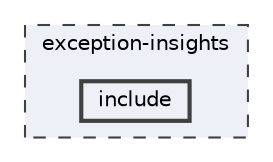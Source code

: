 digraph "/home/mchan/Senior_Project/exception-insights/include"
{
 // LATEX_PDF_SIZE
  bgcolor="transparent";
  edge [fontname=Helvetica,fontsize=10,labelfontname=Helvetica,labelfontsize=10];
  node [fontname=Helvetica,fontsize=10,shape=box,height=0.2,width=0.4];
  compound=true
  subgraph clusterdir_d4732b30f34b9249a2d2b0c68779abf6 {
    graph [ bgcolor="#edf0f7", pencolor="grey25", label="exception-insights", fontname=Helvetica,fontsize=10 style="filled,dashed", URL="dir_d4732b30f34b9249a2d2b0c68779abf6.html",tooltip=""]
  dir_aa18d1cec4550cd4291ea0d8daa6d897 [label="include", fillcolor="#edf0f7", color="grey25", style="filled,bold", URL="dir_aa18d1cec4550cd4291ea0d8daa6d897.html",tooltip=""];
  }
}
